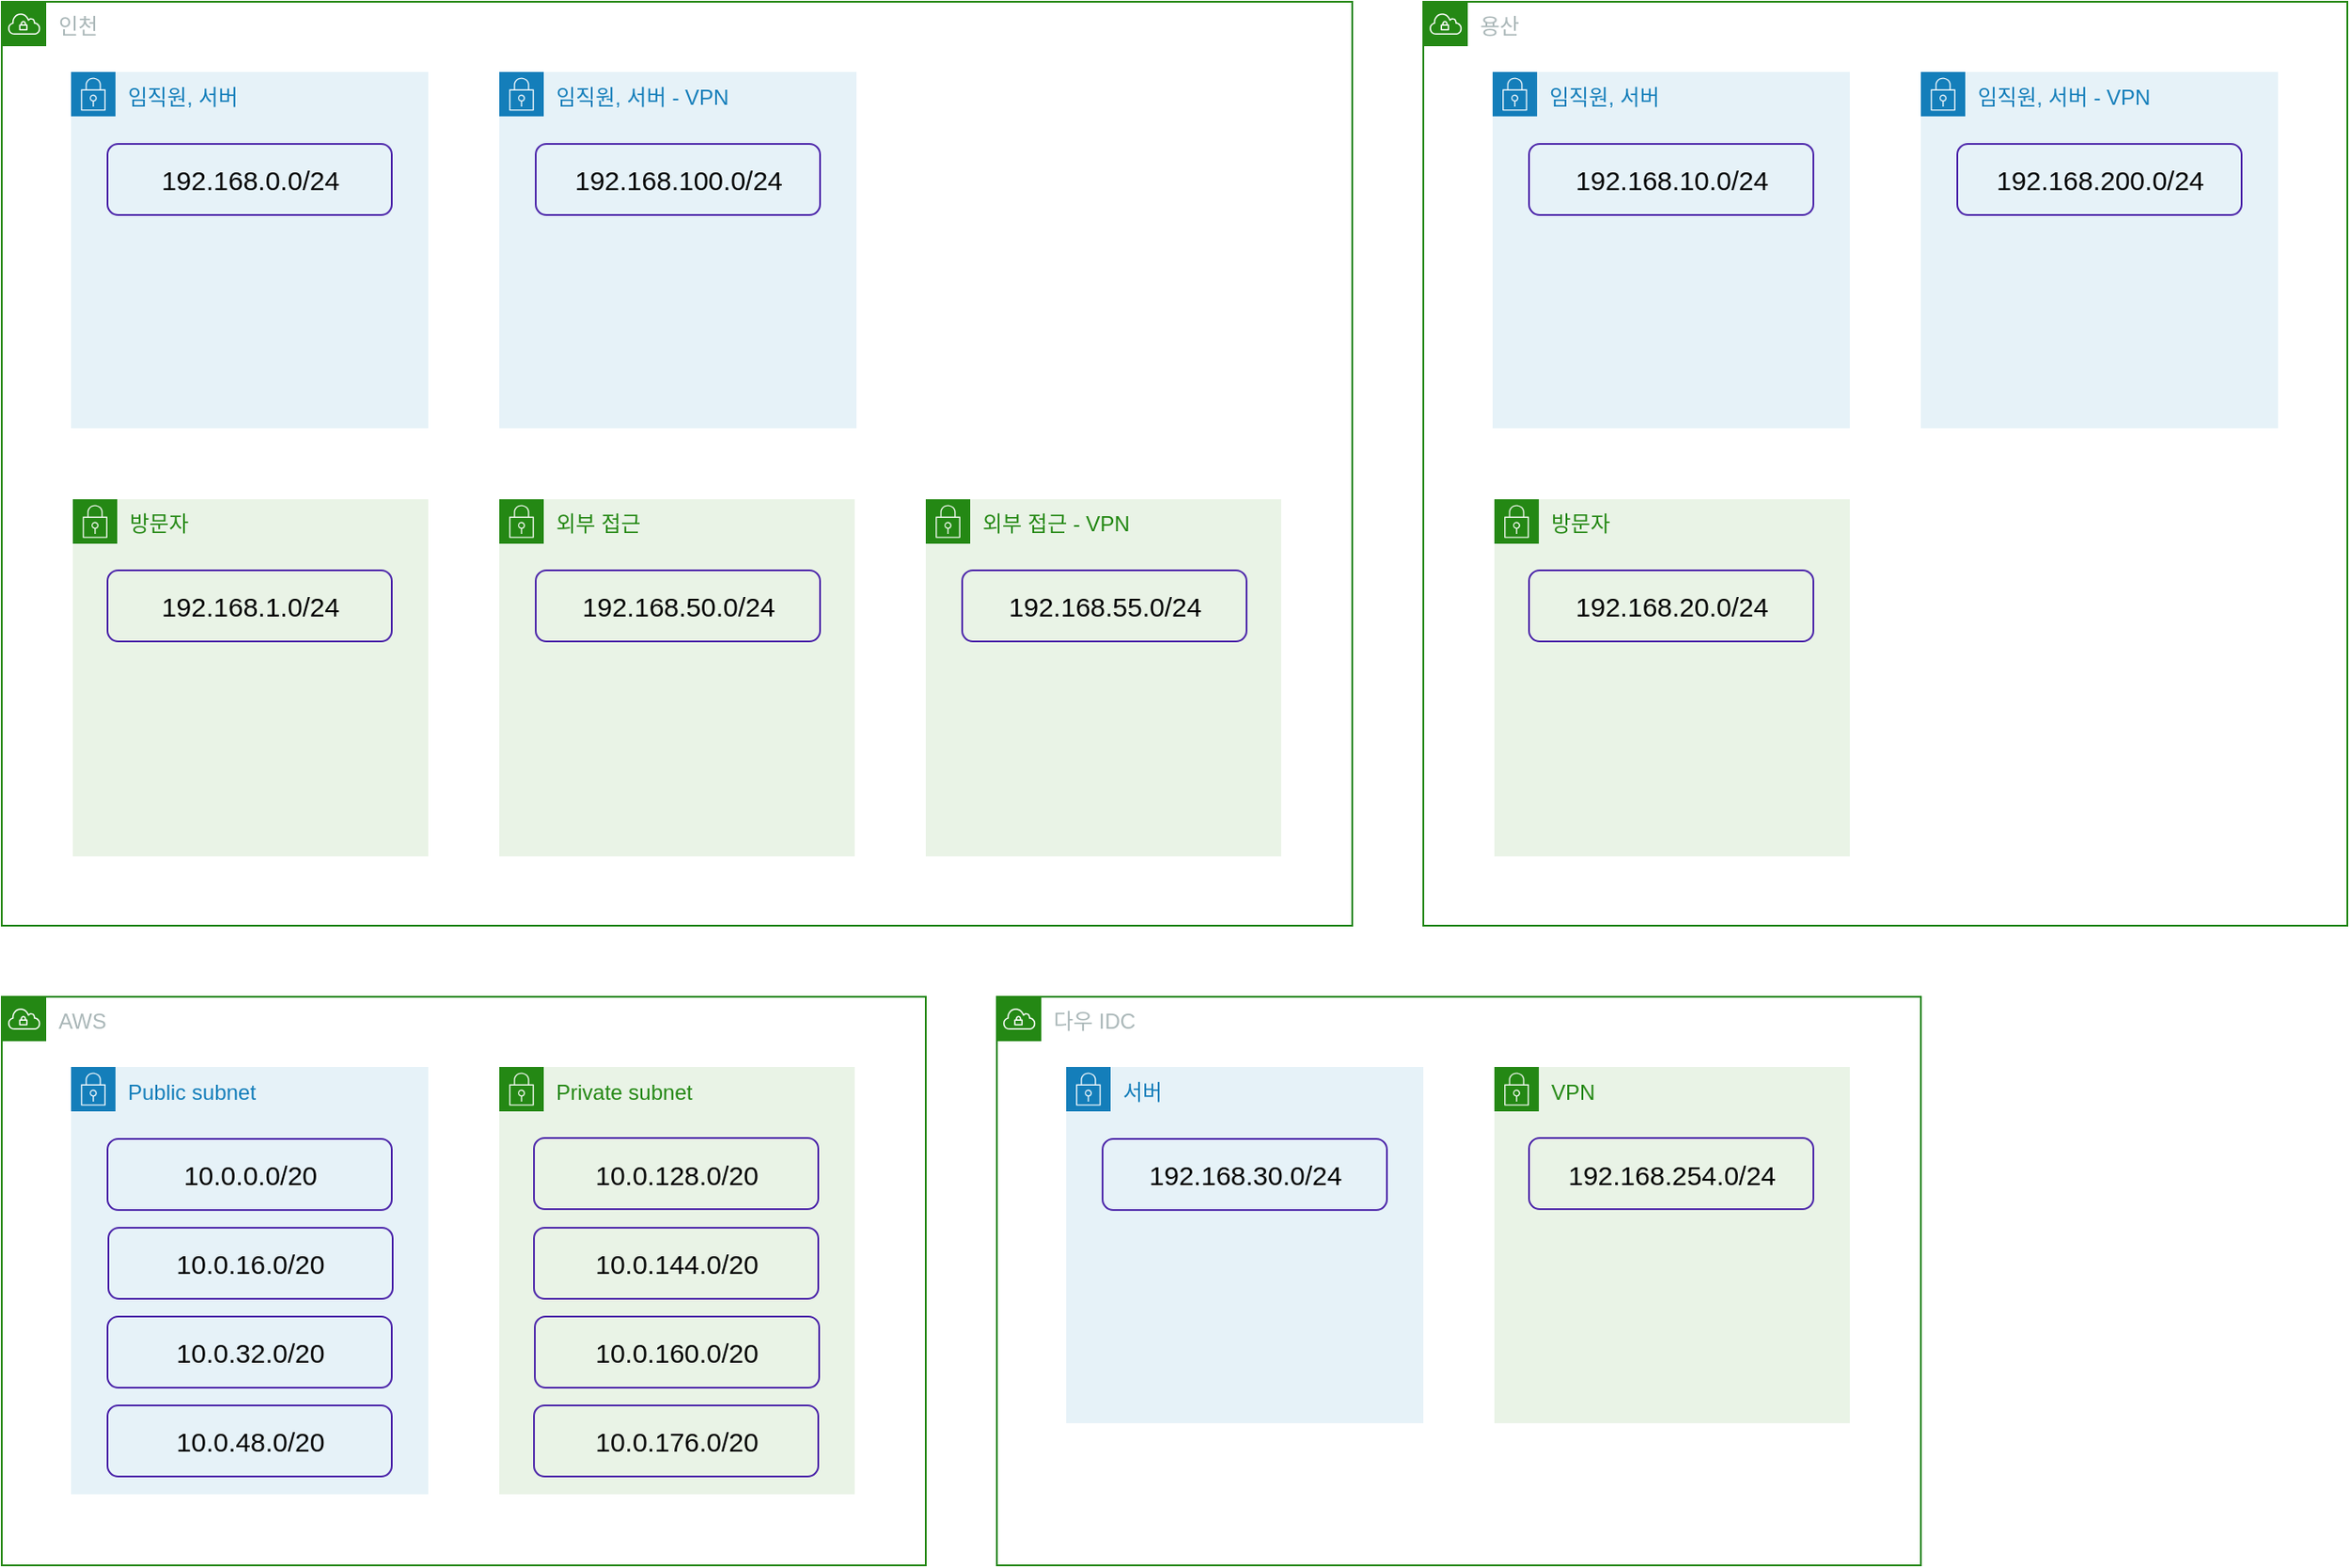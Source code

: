 <mxfile version="20.8.17" type="github" pages="2">
  <diagram id="cSWMKLoGGP4RG6YJdNn4" name="As-Is">
    <mxGraphModel dx="2074" dy="1116" grid="1" gridSize="10" guides="1" tooltips="1" connect="1" arrows="1" fold="1" page="1" pageScale="1" pageWidth="827" pageHeight="1169" math="0" shadow="0">
      <root>
        <mxCell id="0" />
        <mxCell id="1" parent="0" />
        <mxCell id="2uVUvkbUTynAuup2ZZRn-20" value="인천" style="points=[[0,0],[0.25,0],[0.5,0],[0.75,0],[1,0],[1,0.25],[1,0.5],[1,0.75],[1,1],[0.75,1],[0.5,1],[0.25,1],[0,1],[0,0.75],[0,0.5],[0,0.25]];outlineConnect=0;gradientColor=none;html=1;whiteSpace=wrap;fontSize=12;fontStyle=0;container=1;pointerEvents=0;collapsible=0;recursiveResize=0;shape=mxgraph.aws4.group;grIcon=mxgraph.aws4.group_vpc;strokeColor=#248814;fillColor=none;verticalAlign=top;align=left;spacingLeft=30;fontColor=#AAB7B8;dashed=0;rounded=1;shadow=0;glass=0;sketch=0;strokeWidth=1;" parent="1" vertex="1">
          <mxGeometry x="40" y="40" width="760" height="520" as="geometry" />
        </mxCell>
        <mxCell id="2uVUvkbUTynAuup2ZZRn-21" value="임직원, 서버" style="points=[[0,0],[0.25,0],[0.5,0],[0.75,0],[1,0],[1,0.25],[1,0.5],[1,0.75],[1,1],[0.75,1],[0.5,1],[0.25,1],[0,1],[0,0.75],[0,0.5],[0,0.25]];outlineConnect=0;gradientColor=none;html=1;whiteSpace=wrap;fontSize=12;fontStyle=0;container=1;pointerEvents=0;collapsible=0;recursiveResize=0;shape=mxgraph.aws4.group;grIcon=mxgraph.aws4.group_security_group;grStroke=0;strokeColor=#147EBA;fillColor=#E6F2F8;verticalAlign=top;align=left;spacingLeft=30;fontColor=#147EBA;dashed=0;rounded=1;shadow=0;glass=0;sketch=0;strokeWidth=1;" parent="2uVUvkbUTynAuup2ZZRn-20" vertex="1">
          <mxGeometry x="39" y="39.5" width="201" height="200.5" as="geometry" />
        </mxCell>
        <mxCell id="2uVUvkbUTynAuup2ZZRn-7" value="&lt;font style=&quot;font-size: 15px;&quot;&gt;192.168.0.0/24&lt;/font&gt;" style="rounded=1;whiteSpace=wrap;html=1;fillColor=none;strokeWidth=1;strokeColor=#4d27aa;glass=0;shadow=0;" parent="2uVUvkbUTynAuup2ZZRn-21" vertex="1">
          <mxGeometry x="20.5" y="40.5" width="160" height="40" as="geometry" />
        </mxCell>
        <mxCell id="2uVUvkbUTynAuup2ZZRn-23" value="방문자" style="points=[[0,0],[0.25,0],[0.5,0],[0.75,0],[1,0],[1,0.25],[1,0.5],[1,0.75],[1,1],[0.75,1],[0.5,1],[0.25,1],[0,1],[0,0.75],[0,0.5],[0,0.25]];outlineConnect=0;gradientColor=none;html=1;whiteSpace=wrap;fontSize=12;fontStyle=0;container=1;pointerEvents=0;collapsible=0;recursiveResize=0;shape=mxgraph.aws4.group;grIcon=mxgraph.aws4.group_security_group;grStroke=0;strokeColor=#248814;fillColor=#E9F3E6;verticalAlign=top;align=left;spacingLeft=30;fontColor=#248814;dashed=0;rounded=1;shadow=0;glass=0;sketch=0;strokeWidth=1;" parent="2uVUvkbUTynAuup2ZZRn-20" vertex="1">
          <mxGeometry x="40" y="280" width="200" height="201" as="geometry" />
        </mxCell>
        <mxCell id="2uVUvkbUTynAuup2ZZRn-15" value="&lt;font style=&quot;font-size: 15px;&quot;&gt;192.168.1.0/24&lt;/font&gt;" style="rounded=1;whiteSpace=wrap;html=1;fillColor=none;strokeWidth=1;strokeColor=#4d27aa;glass=0;shadow=0;" parent="2uVUvkbUTynAuup2ZZRn-23" vertex="1">
          <mxGeometry x="19.5" y="40" width="160" height="40" as="geometry" />
        </mxCell>
        <mxCell id="2uVUvkbUTynAuup2ZZRn-24" value="외부 접근" style="points=[[0,0],[0.25,0],[0.5,0],[0.75,0],[1,0],[1,0.25],[1,0.5],[1,0.75],[1,1],[0.75,1],[0.5,1],[0.25,1],[0,1],[0,0.75],[0,0.5],[0,0.25]];outlineConnect=0;gradientColor=none;html=1;whiteSpace=wrap;fontSize=12;fontStyle=0;container=1;pointerEvents=0;collapsible=0;recursiveResize=0;shape=mxgraph.aws4.group;grIcon=mxgraph.aws4.group_security_group;grStroke=0;strokeColor=#248814;fillColor=#E9F3E6;verticalAlign=top;align=left;spacingLeft=30;fontColor=#248814;dashed=0;rounded=1;shadow=0;glass=0;sketch=0;strokeWidth=1;" parent="2uVUvkbUTynAuup2ZZRn-20" vertex="1">
          <mxGeometry x="280" y="280" width="200" height="201" as="geometry" />
        </mxCell>
        <mxCell id="2uVUvkbUTynAuup2ZZRn-28" value="&lt;font style=&quot;font-size: 15px;&quot;&gt;192.168.50.0/24&lt;/font&gt;" style="rounded=1;whiteSpace=wrap;html=1;fillColor=none;strokeWidth=1;strokeColor=#4d27aa;glass=0;shadow=0;" parent="2uVUvkbUTynAuup2ZZRn-24" vertex="1">
          <mxGeometry x="20.5" y="40" width="160" height="40" as="geometry" />
        </mxCell>
        <mxCell id="2uVUvkbUTynAuup2ZZRn-26" value="임직원, 서버 - VPN" style="points=[[0,0],[0.25,0],[0.5,0],[0.75,0],[1,0],[1,0.25],[1,0.5],[1,0.75],[1,1],[0.75,1],[0.5,1],[0.25,1],[0,1],[0,0.75],[0,0.5],[0,0.25]];outlineConnect=0;gradientColor=none;html=1;whiteSpace=wrap;fontSize=12;fontStyle=0;container=1;pointerEvents=0;collapsible=0;recursiveResize=0;shape=mxgraph.aws4.group;grIcon=mxgraph.aws4.group_security_group;grStroke=0;strokeColor=#147EBA;fillColor=#E6F2F8;verticalAlign=top;align=left;spacingLeft=30;fontColor=#147EBA;dashed=0;rounded=1;shadow=0;glass=0;sketch=0;strokeWidth=1;" parent="2uVUvkbUTynAuup2ZZRn-20" vertex="1">
          <mxGeometry x="280" y="39.5" width="201" height="200.5" as="geometry" />
        </mxCell>
        <mxCell id="2uVUvkbUTynAuup2ZZRn-27" value="&lt;font style=&quot;font-size: 15px;&quot;&gt;192.168.100.0/24&lt;/font&gt;" style="rounded=1;whiteSpace=wrap;html=1;fillColor=none;strokeWidth=1;strokeColor=#4d27aa;glass=0;shadow=0;" parent="2uVUvkbUTynAuup2ZZRn-26" vertex="1">
          <mxGeometry x="20.5" y="40.5" width="160" height="40" as="geometry" />
        </mxCell>
        <mxCell id="2uVUvkbUTynAuup2ZZRn-30" value="외부 접근 - VPN" style="points=[[0,0],[0.25,0],[0.5,0],[0.75,0],[1,0],[1,0.25],[1,0.5],[1,0.75],[1,1],[0.75,1],[0.5,1],[0.25,1],[0,1],[0,0.75],[0,0.5],[0,0.25]];outlineConnect=0;gradientColor=none;html=1;whiteSpace=wrap;fontSize=12;fontStyle=0;container=1;pointerEvents=0;collapsible=0;recursiveResize=0;shape=mxgraph.aws4.group;grIcon=mxgraph.aws4.group_security_group;grStroke=0;strokeColor=#248814;fillColor=#E9F3E6;verticalAlign=top;align=left;spacingLeft=30;fontColor=#248814;dashed=0;rounded=1;shadow=0;glass=0;sketch=0;strokeWidth=1;" parent="2uVUvkbUTynAuup2ZZRn-20" vertex="1">
          <mxGeometry x="520" y="280" width="200" height="201" as="geometry" />
        </mxCell>
        <mxCell id="2uVUvkbUTynAuup2ZZRn-31" value="&lt;font style=&quot;font-size: 15px;&quot;&gt;192.168.55.0/24&lt;/font&gt;" style="rounded=1;whiteSpace=wrap;html=1;fillColor=none;strokeWidth=1;strokeColor=#4d27aa;glass=0;shadow=0;" parent="2uVUvkbUTynAuup2ZZRn-30" vertex="1">
          <mxGeometry x="20.5" y="40" width="160" height="40" as="geometry" />
        </mxCell>
        <mxCell id="2uVUvkbUTynAuup2ZZRn-32" value="용산" style="points=[[0,0],[0.25,0],[0.5,0],[0.75,0],[1,0],[1,0.25],[1,0.5],[1,0.75],[1,1],[0.75,1],[0.5,1],[0.25,1],[0,1],[0,0.75],[0,0.5],[0,0.25]];outlineConnect=0;gradientColor=none;html=1;whiteSpace=wrap;fontSize=12;fontStyle=0;container=1;pointerEvents=0;collapsible=0;recursiveResize=0;shape=mxgraph.aws4.group;grIcon=mxgraph.aws4.group_vpc;strokeColor=#248814;fillColor=none;verticalAlign=top;align=left;spacingLeft=30;fontColor=#AAB7B8;dashed=0;rounded=1;shadow=0;glass=0;sketch=0;strokeWidth=1;" parent="1" vertex="1">
          <mxGeometry x="840" y="40" width="520" height="520" as="geometry" />
        </mxCell>
        <mxCell id="2uVUvkbUTynAuup2ZZRn-33" value="임직원, 서버" style="points=[[0,0],[0.25,0],[0.5,0],[0.75,0],[1,0],[1,0.25],[1,0.5],[1,0.75],[1,1],[0.75,1],[0.5,1],[0.25,1],[0,1],[0,0.75],[0,0.5],[0,0.25]];outlineConnect=0;gradientColor=none;html=1;whiteSpace=wrap;fontSize=12;fontStyle=0;container=1;pointerEvents=0;collapsible=0;recursiveResize=0;shape=mxgraph.aws4.group;grIcon=mxgraph.aws4.group_security_group;grStroke=0;strokeColor=#147EBA;fillColor=#E6F2F8;verticalAlign=top;align=left;spacingLeft=30;fontColor=#147EBA;dashed=0;rounded=1;shadow=0;glass=0;sketch=0;strokeWidth=1;" parent="2uVUvkbUTynAuup2ZZRn-32" vertex="1">
          <mxGeometry x="39" y="39.5" width="201" height="200.5" as="geometry" />
        </mxCell>
        <mxCell id="2uVUvkbUTynAuup2ZZRn-34" value="&lt;font style=&quot;font-size: 15px;&quot;&gt;192.168.10.0/24&lt;/font&gt;" style="rounded=1;whiteSpace=wrap;html=1;fillColor=none;strokeWidth=1;strokeColor=#4d27aa;glass=0;shadow=0;" parent="2uVUvkbUTynAuup2ZZRn-33" vertex="1">
          <mxGeometry x="20.5" y="40.5" width="160" height="40" as="geometry" />
        </mxCell>
        <mxCell id="2uVUvkbUTynAuup2ZZRn-35" value="방문자" style="points=[[0,0],[0.25,0],[0.5,0],[0.75,0],[1,0],[1,0.25],[1,0.5],[1,0.75],[1,1],[0.75,1],[0.5,1],[0.25,1],[0,1],[0,0.75],[0,0.5],[0,0.25]];outlineConnect=0;gradientColor=none;html=1;whiteSpace=wrap;fontSize=12;fontStyle=0;container=1;pointerEvents=0;collapsible=0;recursiveResize=0;shape=mxgraph.aws4.group;grIcon=mxgraph.aws4.group_security_group;grStroke=0;strokeColor=#248814;fillColor=#E9F3E6;verticalAlign=top;align=left;spacingLeft=30;fontColor=#248814;dashed=0;rounded=1;shadow=0;glass=0;sketch=0;strokeWidth=1;" parent="2uVUvkbUTynAuup2ZZRn-32" vertex="1">
          <mxGeometry x="40" y="280" width="200" height="201" as="geometry" />
        </mxCell>
        <mxCell id="2uVUvkbUTynAuup2ZZRn-36" value="&lt;font style=&quot;font-size: 15px;&quot;&gt;192.168.20.0/24&lt;/font&gt;" style="rounded=1;whiteSpace=wrap;html=1;fillColor=none;strokeWidth=1;strokeColor=#4d27aa;glass=0;shadow=0;" parent="2uVUvkbUTynAuup2ZZRn-35" vertex="1">
          <mxGeometry x="19.5" y="40" width="160" height="40" as="geometry" />
        </mxCell>
        <mxCell id="2uVUvkbUTynAuup2ZZRn-39" value="임직원, 서버 - VPN" style="points=[[0,0],[0.25,0],[0.5,0],[0.75,0],[1,0],[1,0.25],[1,0.5],[1,0.75],[1,1],[0.75,1],[0.5,1],[0.25,1],[0,1],[0,0.75],[0,0.5],[0,0.25]];outlineConnect=0;gradientColor=none;html=1;whiteSpace=wrap;fontSize=12;fontStyle=0;container=1;pointerEvents=0;collapsible=0;recursiveResize=0;shape=mxgraph.aws4.group;grIcon=mxgraph.aws4.group_security_group;grStroke=0;strokeColor=#147EBA;fillColor=#E6F2F8;verticalAlign=top;align=left;spacingLeft=30;fontColor=#147EBA;dashed=0;rounded=1;shadow=0;glass=0;sketch=0;strokeWidth=1;" parent="2uVUvkbUTynAuup2ZZRn-32" vertex="1">
          <mxGeometry x="280" y="39.5" width="201" height="200.5" as="geometry" />
        </mxCell>
        <mxCell id="2uVUvkbUTynAuup2ZZRn-40" value="&lt;font style=&quot;font-size: 15px;&quot;&gt;192.168.200.0/24&lt;/font&gt;" style="rounded=1;whiteSpace=wrap;html=1;fillColor=none;strokeWidth=1;strokeColor=#4d27aa;glass=0;shadow=0;" parent="2uVUvkbUTynAuup2ZZRn-39" vertex="1">
          <mxGeometry x="20.5" y="40.5" width="160" height="40" as="geometry" />
        </mxCell>
        <mxCell id="2uVUvkbUTynAuup2ZZRn-43" value="AWS" style="points=[[0,0],[0.25,0],[0.5,0],[0.75,0],[1,0],[1,0.25],[1,0.5],[1,0.75],[1,1],[0.75,1],[0.5,1],[0.25,1],[0,1],[0,0.75],[0,0.5],[0,0.25]];outlineConnect=0;gradientColor=none;html=1;whiteSpace=wrap;fontSize=12;fontStyle=0;container=1;pointerEvents=0;collapsible=0;recursiveResize=0;shape=mxgraph.aws4.group;grIcon=mxgraph.aws4.group_vpc;strokeColor=#248814;fillColor=none;verticalAlign=top;align=left;spacingLeft=30;fontColor=#AAB7B8;dashed=0;rounded=1;shadow=0;glass=0;sketch=0;strokeWidth=1;" parent="1" vertex="1">
          <mxGeometry x="40" y="600" width="520" height="320" as="geometry" />
        </mxCell>
        <mxCell id="2uVUvkbUTynAuup2ZZRn-44" value="Public subnet" style="points=[[0,0],[0.25,0],[0.5,0],[0.75,0],[1,0],[1,0.25],[1,0.5],[1,0.75],[1,1],[0.75,1],[0.5,1],[0.25,1],[0,1],[0,0.75],[0,0.5],[0,0.25]];outlineConnect=0;gradientColor=none;html=1;whiteSpace=wrap;fontSize=12;fontStyle=0;container=1;pointerEvents=0;collapsible=0;recursiveResize=0;shape=mxgraph.aws4.group;grIcon=mxgraph.aws4.group_security_group;grStroke=0;strokeColor=#147EBA;fillColor=#E6F2F8;verticalAlign=top;align=left;spacingLeft=30;fontColor=#147EBA;dashed=0;rounded=1;shadow=0;glass=0;sketch=0;strokeWidth=1;" parent="2uVUvkbUTynAuup2ZZRn-43" vertex="1">
          <mxGeometry x="39" y="39.5" width="201" height="240.5" as="geometry" />
        </mxCell>
        <mxCell id="2uVUvkbUTynAuup2ZZRn-45" value="&lt;font style=&quot;font-size: 15px;&quot;&gt;10.0.0.0/20&lt;/font&gt;" style="rounded=1;whiteSpace=wrap;html=1;fillColor=none;strokeWidth=1;strokeColor=#4d27aa;glass=0;shadow=0;" parent="2uVUvkbUTynAuup2ZZRn-44" vertex="1">
          <mxGeometry x="20.5" y="40.5" width="160" height="40" as="geometry" />
        </mxCell>
        <mxCell id="2uVUvkbUTynAuup2ZZRn-54" value="&lt;font style=&quot;font-size: 15px;&quot;&gt;10.0.16.0/20&lt;/font&gt;" style="rounded=1;whiteSpace=wrap;html=1;fillColor=none;strokeWidth=1;strokeColor=#4d27aa;glass=0;shadow=0;" parent="2uVUvkbUTynAuup2ZZRn-44" vertex="1">
          <mxGeometry x="21" y="90.5" width="160" height="40" as="geometry" />
        </mxCell>
        <mxCell id="2uVUvkbUTynAuup2ZZRn-55" value="&lt;font style=&quot;font-size: 15px;&quot;&gt;10.0.32.0/20&lt;/font&gt;" style="rounded=1;whiteSpace=wrap;html=1;fillColor=none;strokeWidth=1;strokeColor=#4d27aa;glass=0;shadow=0;" parent="2uVUvkbUTynAuup2ZZRn-44" vertex="1">
          <mxGeometry x="20.5" y="140.5" width="160" height="40" as="geometry" />
        </mxCell>
        <mxCell id="2uVUvkbUTynAuup2ZZRn-46" value="Private subnet" style="points=[[0,0],[0.25,0],[0.5,0],[0.75,0],[1,0],[1,0.25],[1,0.5],[1,0.75],[1,1],[0.75,1],[0.5,1],[0.25,1],[0,1],[0,0.75],[0,0.5],[0,0.25]];outlineConnect=0;gradientColor=none;html=1;whiteSpace=wrap;fontSize=12;fontStyle=0;container=1;pointerEvents=0;collapsible=0;recursiveResize=0;shape=mxgraph.aws4.group;grIcon=mxgraph.aws4.group_security_group;grStroke=0;strokeColor=#248814;fillColor=#E9F3E6;verticalAlign=top;align=left;spacingLeft=30;fontColor=#248814;dashed=0;rounded=1;shadow=0;glass=0;sketch=0;strokeWidth=1;" parent="2uVUvkbUTynAuup2ZZRn-43" vertex="1">
          <mxGeometry x="280" y="39.5" width="200" height="240.5" as="geometry" />
        </mxCell>
        <mxCell id="2uVUvkbUTynAuup2ZZRn-47" value="&lt;font style=&quot;font-size: 15px;&quot;&gt;10.0.128.0/20&lt;/font&gt;" style="rounded=1;whiteSpace=wrap;html=1;fillColor=none;strokeWidth=1;strokeColor=#4d27aa;glass=0;shadow=0;" parent="2uVUvkbUTynAuup2ZZRn-46" vertex="1">
          <mxGeometry x="19.5" y="40" width="160" height="40" as="geometry" />
        </mxCell>
        <mxCell id="2uVUvkbUTynAuup2ZZRn-57" value="&lt;font style=&quot;font-size: 15px;&quot;&gt;10.0.144.0/20&lt;/font&gt;" style="rounded=1;whiteSpace=wrap;html=1;fillColor=none;strokeWidth=1;strokeColor=#4d27aa;glass=0;shadow=0;" parent="2uVUvkbUTynAuup2ZZRn-46" vertex="1">
          <mxGeometry x="19.5" y="90.5" width="160" height="40" as="geometry" />
        </mxCell>
        <mxCell id="2uVUvkbUTynAuup2ZZRn-58" value="&lt;font style=&quot;font-size: 15px;&quot;&gt;10.0.160.0/20&lt;/font&gt;" style="rounded=1;whiteSpace=wrap;html=1;fillColor=none;strokeWidth=1;strokeColor=#4d27aa;glass=0;shadow=0;" parent="2uVUvkbUTynAuup2ZZRn-46" vertex="1">
          <mxGeometry x="20" y="140.5" width="160" height="40" as="geometry" />
        </mxCell>
        <mxCell id="2uVUvkbUTynAuup2ZZRn-59" value="&lt;font style=&quot;font-size: 15px;&quot;&gt;10.0.176.0/20&lt;/font&gt;" style="rounded=1;whiteSpace=wrap;html=1;fillColor=none;strokeWidth=1;strokeColor=#4d27aa;glass=0;shadow=0;" parent="2uVUvkbUTynAuup2ZZRn-46" vertex="1">
          <mxGeometry x="19.5" y="190.5" width="160" height="40" as="geometry" />
        </mxCell>
        <mxCell id="2uVUvkbUTynAuup2ZZRn-56" value="&lt;font style=&quot;font-size: 15px;&quot;&gt;10.0.48.0/20&lt;/font&gt;" style="rounded=1;whiteSpace=wrap;html=1;fillColor=none;strokeWidth=1;strokeColor=#4d27aa;glass=0;shadow=0;" parent="2uVUvkbUTynAuup2ZZRn-43" vertex="1">
          <mxGeometry x="59.5" y="230" width="160" height="40" as="geometry" />
        </mxCell>
        <mxCell id="2uVUvkbUTynAuup2ZZRn-60" value="다우 IDC" style="points=[[0,0],[0.25,0],[0.5,0],[0.75,0],[1,0],[1,0.25],[1,0.5],[1,0.75],[1,1],[0.75,1],[0.5,1],[0.25,1],[0,1],[0,0.75],[0,0.5],[0,0.25]];outlineConnect=0;gradientColor=none;html=1;whiteSpace=wrap;fontSize=12;fontStyle=0;container=1;pointerEvents=0;collapsible=0;recursiveResize=0;shape=mxgraph.aws4.group;grIcon=mxgraph.aws4.group_vpc;strokeColor=#248814;fillColor=none;verticalAlign=top;align=left;spacingLeft=30;fontColor=#AAB7B8;dashed=0;rounded=1;shadow=0;glass=0;sketch=0;strokeWidth=1;" parent="1" vertex="1">
          <mxGeometry x="600" y="600" width="520" height="320" as="geometry" />
        </mxCell>
        <mxCell id="2uVUvkbUTynAuup2ZZRn-61" value="서버" style="points=[[0,0],[0.25,0],[0.5,0],[0.75,0],[1,0],[1,0.25],[1,0.5],[1,0.75],[1,1],[0.75,1],[0.5,1],[0.25,1],[0,1],[0,0.75],[0,0.5],[0,0.25]];outlineConnect=0;gradientColor=none;html=1;whiteSpace=wrap;fontSize=12;fontStyle=0;container=1;pointerEvents=0;collapsible=0;recursiveResize=0;shape=mxgraph.aws4.group;grIcon=mxgraph.aws4.group_security_group;grStroke=0;strokeColor=#147EBA;fillColor=#E6F2F8;verticalAlign=top;align=left;spacingLeft=30;fontColor=#147EBA;dashed=0;rounded=1;shadow=0;glass=0;sketch=0;strokeWidth=1;" parent="2uVUvkbUTynAuup2ZZRn-60" vertex="1">
          <mxGeometry x="39" y="39.5" width="201" height="200.5" as="geometry" />
        </mxCell>
        <mxCell id="2uVUvkbUTynAuup2ZZRn-62" value="&lt;font style=&quot;font-size: 15px;&quot;&gt;192.168.30.0/24&lt;/font&gt;" style="rounded=1;whiteSpace=wrap;html=1;fillColor=none;strokeWidth=1;strokeColor=#4d27aa;glass=0;shadow=0;" parent="2uVUvkbUTynAuup2ZZRn-61" vertex="1">
          <mxGeometry x="20.5" y="40.5" width="160" height="40" as="geometry" />
        </mxCell>
        <mxCell id="2uVUvkbUTynAuup2ZZRn-65" value="VPN" style="points=[[0,0],[0.25,0],[0.5,0],[0.75,0],[1,0],[1,0.25],[1,0.5],[1,0.75],[1,1],[0.75,1],[0.5,1],[0.25,1],[0,1],[0,0.75],[0,0.5],[0,0.25]];outlineConnect=0;gradientColor=none;html=1;whiteSpace=wrap;fontSize=12;fontStyle=0;container=1;pointerEvents=0;collapsible=0;recursiveResize=0;shape=mxgraph.aws4.group;grIcon=mxgraph.aws4.group_security_group;grStroke=0;strokeColor=#248814;fillColor=#E9F3E6;verticalAlign=top;align=left;spacingLeft=30;fontColor=#248814;dashed=0;rounded=1;shadow=0;glass=0;sketch=0;strokeWidth=1;" parent="2uVUvkbUTynAuup2ZZRn-60" vertex="1">
          <mxGeometry x="280" y="39.5" width="200" height="200.5" as="geometry" />
        </mxCell>
        <mxCell id="2uVUvkbUTynAuup2ZZRn-66" value="&lt;font style=&quot;font-size: 15px;&quot;&gt;192.168.254.0/24&lt;/font&gt;" style="rounded=1;whiteSpace=wrap;html=1;fillColor=none;strokeWidth=1;strokeColor=#4d27aa;glass=0;shadow=0;" parent="2uVUvkbUTynAuup2ZZRn-65" vertex="1">
          <mxGeometry x="19.5" y="40" width="160" height="40" as="geometry" />
        </mxCell>
      </root>
    </mxGraphModel>
  </diagram>
  <diagram id="4KtME8uRCzeN-5jXc_AK" name="To-Be">
    <mxGraphModel dx="2074" dy="1116" grid="1" gridSize="10" guides="1" tooltips="1" connect="1" arrows="1" fold="1" page="1" pageScale="1" pageWidth="827" pageHeight="1169" math="0" shadow="0">
      <root>
        <mxCell id="0" />
        <mxCell id="1" parent="0" />
        <mxCell id="NTJq8n4EPSYoU_xXzW_G-1" value="VPN - 사무실존" style="points=[[0,0],[0.25,0],[0.5,0],[0.75,0],[1,0],[1,0.25],[1,0.5],[1,0.75],[1,1],[0.75,1],[0.5,1],[0.25,1],[0,1],[0,0.75],[0,0.5],[0,0.25]];outlineConnect=0;gradientColor=none;html=1;whiteSpace=wrap;fontSize=12;fontStyle=0;container=1;pointerEvents=0;collapsible=0;recursiveResize=0;shape=mxgraph.aws4.group;grIcon=mxgraph.aws4.group_vpc;strokeColor=#248814;fillColor=none;verticalAlign=top;align=left;spacingLeft=30;fontColor=#AAB7B8;dashed=0;rounded=1;shadow=0;glass=0;sketch=0;strokeWidth=1;" parent="1" vertex="1">
          <mxGeometry x="40" y="40" width="1000" height="400" as="geometry" />
        </mxCell>
        <mxCell id="NTJq8n4EPSYoU_xXzW_G-2" value="연구개발부분, 임원" style="points=[[0,0],[0.25,0],[0.5,0],[0.75,0],[1,0],[1,0.25],[1,0.5],[1,0.75],[1,1],[0.75,1],[0.5,1],[0.25,1],[0,1],[0,0.75],[0,0.5],[0,0.25]];outlineConnect=0;gradientColor=none;html=1;whiteSpace=wrap;fontSize=12;fontStyle=0;container=1;pointerEvents=0;collapsible=0;recursiveResize=0;shape=mxgraph.aws4.group;grIcon=mxgraph.aws4.group_security_group;grStroke=0;strokeColor=#147EBA;fillColor=#E6F2F8;verticalAlign=top;align=left;spacingLeft=30;fontColor=#147EBA;dashed=0;rounded=1;shadow=0;glass=0;sketch=0;strokeWidth=1;" parent="NTJq8n4EPSYoU_xXzW_G-1" vertex="1">
          <mxGeometry x="39" y="39.5" width="201" height="120.5" as="geometry" />
        </mxCell>
        <mxCell id="NTJq8n4EPSYoU_xXzW_G-3" value="&lt;font style=&quot;font-size: 15px;&quot;&gt;192.168.1.0/24&lt;/font&gt;" style="rounded=1;whiteSpace=wrap;html=1;fillColor=none;strokeWidth=1;strokeColor=#4d27aa;glass=0;shadow=0;" parent="NTJq8n4EPSYoU_xXzW_G-2" vertex="1">
          <mxGeometry x="20.5" y="41.5" width="160" height="40" as="geometry" />
        </mxCell>
        <mxCell id="NTJq8n4EPSYoU_xXzW_G-8" value="임직원" style="points=[[0,0],[0.25,0],[0.5,0],[0.75,0],[1,0],[1,0.25],[1,0.5],[1,0.75],[1,1],[0.75,1],[0.5,1],[0.25,1],[0,1],[0,0.75],[0,0.5],[0,0.25]];outlineConnect=0;gradientColor=none;html=1;whiteSpace=wrap;fontSize=12;fontStyle=0;container=1;pointerEvents=0;collapsible=0;recursiveResize=0;shape=mxgraph.aws4.group;grIcon=mxgraph.aws4.group_security_group;grStroke=0;strokeColor=#147EBA;fillColor=#E6F2F8;verticalAlign=top;align=left;spacingLeft=30;fontColor=#147EBA;dashed=0;rounded=1;shadow=0;glass=0;sketch=0;strokeWidth=1;" parent="NTJq8n4EPSYoU_xXzW_G-1" vertex="1">
          <mxGeometry x="280" y="39.5" width="201" height="120.5" as="geometry" />
        </mxCell>
        <mxCell id="NTJq8n4EPSYoU_xXzW_G-9" value="&lt;font style=&quot;font-size: 15px;&quot;&gt;192.168.4.0/24&lt;/font&gt;" style="rounded=1;whiteSpace=wrap;html=1;fillColor=none;strokeWidth=1;strokeColor=#4d27aa;glass=0;shadow=0;" parent="NTJq8n4EPSYoU_xXzW_G-8" vertex="1">
          <mxGeometry x="20.5" y="40.5" width="160" height="40" as="geometry" />
        </mxCell>
        <mxCell id="neJseO_to8Oxgh6lxZQH-9" value="VPN" style="points=[[0,0],[0.25,0],[0.5,0],[0.75,0],[1,0],[1,0.25],[1,0.5],[1,0.75],[1,1],[0.75,1],[0.5,1],[0.25,1],[0,1],[0,0.75],[0,0.5],[0,0.25]];outlineConnect=0;gradientColor=none;html=1;whiteSpace=wrap;fontSize=12;fontStyle=0;container=1;pointerEvents=0;collapsible=0;recursiveResize=0;shape=mxgraph.aws4.group;grIcon=mxgraph.aws4.group_security_group;grStroke=0;strokeColor=#147EBA;fillColor=#E6F2F8;verticalAlign=top;align=left;spacingLeft=30;fontColor=#147EBA;dashed=0;rounded=1;shadow=0;glass=0;sketch=0;strokeWidth=1;" parent="NTJq8n4EPSYoU_xXzW_G-1" vertex="1">
          <mxGeometry x="759" y="39.5" width="201" height="160.5" as="geometry" />
        </mxCell>
        <mxCell id="neJseO_to8Oxgh6lxZQH-10" value="&lt;font style=&quot;font-size: 15px;&quot;&gt;192.168.20.0/24&lt;/font&gt;" style="rounded=1;whiteSpace=wrap;html=1;fillColor=none;strokeWidth=1;strokeColor=#4d27aa;glass=0;shadow=0;" parent="neJseO_to8Oxgh6lxZQH-9" vertex="1">
          <mxGeometry x="20.5" y="40.5" width="160" height="40" as="geometry" />
        </mxCell>
        <mxCell id="neJseO_to8Oxgh6lxZQH-13" value="&lt;font style=&quot;font-size: 15px;&quot;&gt;192.168.21.0/24&lt;/font&gt;" style="rounded=1;whiteSpace=wrap;html=1;fillColor=none;strokeWidth=1;strokeColor=#4d27aa;glass=0;shadow=0;" parent="neJseO_to8Oxgh6lxZQH-9" vertex="1">
          <mxGeometry x="20.5" y="90.5" width="160" height="40" as="geometry" />
        </mxCell>
        <mxCell id="LbLBr8xy3YgAkBmWXg0m-4" value="AP&amp;nbsp;- 연구개발부분, 임원" style="points=[[0,0],[0.25,0],[0.5,0],[0.75,0],[1,0],[1,0.25],[1,0.5],[1,0.75],[1,1],[0.75,1],[0.5,1],[0.25,1],[0,1],[0,0.75],[0,0.5],[0,0.25]];outlineConnect=0;gradientColor=none;html=1;whiteSpace=wrap;fontSize=12;fontStyle=0;container=1;pointerEvents=0;collapsible=0;recursiveResize=0;shape=mxgraph.aws4.group;grIcon=mxgraph.aws4.group_security_group;grStroke=0;strokeColor=#147EBA;fillColor=#E6F2F8;verticalAlign=top;align=left;spacingLeft=30;fontColor=#147EBA;dashed=0;rounded=1;shadow=0;glass=0;sketch=0;strokeWidth=1;" vertex="1" parent="NTJq8n4EPSYoU_xXzW_G-1">
          <mxGeometry x="39" y="200" width="201" height="120.5" as="geometry" />
        </mxCell>
        <mxCell id="LbLBr8xy3YgAkBmWXg0m-5" value="&lt;font style=&quot;font-size: 15px;&quot;&gt;192.168.11.0/24&lt;/font&gt;" style="rounded=1;whiteSpace=wrap;html=1;fillColor=none;strokeWidth=1;strokeColor=#4d27aa;glass=0;shadow=0;" vertex="1" parent="LbLBr8xy3YgAkBmWXg0m-4">
          <mxGeometry x="20.5" y="40.5" width="160" height="40" as="geometry" />
        </mxCell>
        <mxCell id="LbLBr8xy3YgAkBmWXg0m-6" value="AP&amp;nbsp;- 임직원" style="points=[[0,0],[0.25,0],[0.5,0],[0.75,0],[1,0],[1,0.25],[1,0.5],[1,0.75],[1,1],[0.75,1],[0.5,1],[0.25,1],[0,1],[0,0.75],[0,0.5],[0,0.25]];outlineConnect=0;gradientColor=none;html=1;whiteSpace=wrap;fontSize=12;fontStyle=0;container=1;pointerEvents=0;collapsible=0;recursiveResize=0;shape=mxgraph.aws4.group;grIcon=mxgraph.aws4.group_security_group;grStroke=0;strokeColor=#147EBA;fillColor=#E6F2F8;verticalAlign=top;align=left;spacingLeft=30;fontColor=#147EBA;dashed=0;rounded=1;shadow=0;glass=0;sketch=0;strokeWidth=1;" vertex="1" parent="NTJq8n4EPSYoU_xXzW_G-1">
          <mxGeometry x="280" y="200" width="201" height="120.5" as="geometry" />
        </mxCell>
        <mxCell id="LbLBr8xy3YgAkBmWXg0m-7" value="&lt;font style=&quot;font-size: 15px;&quot;&gt;192.168.14.0/24&lt;/font&gt;" style="rounded=1;whiteSpace=wrap;html=1;fillColor=none;strokeWidth=1;strokeColor=#4d27aa;glass=0;shadow=0;" vertex="1" parent="LbLBr8xy3YgAkBmWXg0m-6">
          <mxGeometry x="20.5" y="40.5" width="160" height="40" as="geometry" />
        </mxCell>
        <mxCell id="LbLBr8xy3YgAkBmWXg0m-8" value="AP - 게스트" style="points=[[0,0],[0.25,0],[0.5,0],[0.75,0],[1,0],[1,0.25],[1,0.5],[1,0.75],[1,1],[0.75,1],[0.5,1],[0.25,1],[0,1],[0,0.75],[0,0.5],[0,0.25]];outlineConnect=0;gradientColor=none;html=1;whiteSpace=wrap;fontSize=12;fontStyle=0;container=1;pointerEvents=0;collapsible=0;recursiveResize=0;shape=mxgraph.aws4.group;grIcon=mxgraph.aws4.group_security_group;grStroke=0;strokeColor=#147EBA;fillColor=#E6F2F8;verticalAlign=top;align=left;spacingLeft=30;fontColor=#147EBA;dashed=0;rounded=1;shadow=0;glass=0;sketch=0;strokeWidth=1;" vertex="1" parent="NTJq8n4EPSYoU_xXzW_G-1">
          <mxGeometry x="520" y="200" width="201" height="120.5" as="geometry" />
        </mxCell>
        <mxCell id="LbLBr8xy3YgAkBmWXg0m-9" value="&lt;font style=&quot;font-size: 15px;&quot;&gt;192.168.10.0/24&lt;/font&gt;" style="rounded=1;whiteSpace=wrap;html=1;fillColor=none;strokeWidth=1;strokeColor=#4d27aa;glass=0;shadow=0;" vertex="1" parent="LbLBr8xy3YgAkBmWXg0m-8">
          <mxGeometry x="20.5" y="40.5" width="160" height="40" as="geometry" />
        </mxCell>
        <mxCell id="LbLBr8xy3YgAkBmWXg0m-11" value="게스트" style="points=[[0,0],[0.25,0],[0.5,0],[0.75,0],[1,0],[1,0.25],[1,0.5],[1,0.75],[1,1],[0.75,1],[0.5,1],[0.25,1],[0,1],[0,0.75],[0,0.5],[0,0.25]];outlineConnect=0;gradientColor=none;html=1;whiteSpace=wrap;fontSize=12;fontStyle=0;container=1;pointerEvents=0;collapsible=0;recursiveResize=0;shape=mxgraph.aws4.group;grIcon=mxgraph.aws4.group_security_group;grStroke=0;strokeColor=#147EBA;fillColor=#E6F2F8;verticalAlign=top;align=left;spacingLeft=30;fontColor=#147EBA;dashed=0;rounded=1;shadow=0;glass=0;sketch=0;strokeWidth=1;" vertex="1" parent="NTJq8n4EPSYoU_xXzW_G-1">
          <mxGeometry x="520" y="39.5" width="201" height="120.5" as="geometry" />
        </mxCell>
        <mxCell id="LbLBr8xy3YgAkBmWXg0m-12" value="&lt;font style=&quot;font-size: 15px;&quot;&gt;192.168.0.0/24&lt;/font&gt;" style="rounded=1;whiteSpace=wrap;html=1;fillColor=none;strokeWidth=1;strokeColor=#4d27aa;glass=0;shadow=0;" vertex="1" parent="LbLBr8xy3YgAkBmWXg0m-11">
          <mxGeometry x="20.5" y="40.5" width="160" height="40" as="geometry" />
        </mxCell>
        <mxCell id="NTJq8n4EPSYoU_xXzW_G-12" value="VPN - 외부 트레픽존" style="points=[[0,0],[0.25,0],[0.5,0],[0.75,0],[1,0],[1,0.25],[1,0.5],[1,0.75],[1,1],[0.75,1],[0.5,1],[0.25,1],[0,1],[0,0.75],[0,0.5],[0,0.25]];outlineConnect=0;gradientColor=none;html=1;whiteSpace=wrap;fontSize=12;fontStyle=0;container=1;pointerEvents=0;collapsible=0;recursiveResize=0;shape=mxgraph.aws4.group;grIcon=mxgraph.aws4.group_vpc;strokeColor=#248814;fillColor=none;verticalAlign=top;align=left;spacingLeft=30;fontColor=#AAB7B8;dashed=0;rounded=1;shadow=0;glass=0;sketch=0;strokeWidth=1;" parent="1" vertex="1">
          <mxGeometry x="1080" y="40" width="280" height="360" as="geometry" />
        </mxCell>
        <mxCell id="NTJq8n4EPSYoU_xXzW_G-13" value="데모" style="points=[[0,0],[0.25,0],[0.5,0],[0.75,0],[1,0],[1,0.25],[1,0.5],[1,0.75],[1,1],[0.75,1],[0.5,1],[0.25,1],[0,1],[0,0.75],[0,0.5],[0,0.25]];outlineConnect=0;gradientColor=none;html=1;whiteSpace=wrap;fontSize=12;fontStyle=0;container=1;pointerEvents=0;collapsible=0;recursiveResize=0;shape=mxgraph.aws4.group;grIcon=mxgraph.aws4.group_security_group;grStroke=0;strokeColor=#147EBA;fillColor=#E6F2F8;verticalAlign=top;align=left;spacingLeft=30;fontColor=#147EBA;dashed=0;rounded=1;shadow=0;glass=0;sketch=0;strokeWidth=1;" parent="NTJq8n4EPSYoU_xXzW_G-12" vertex="1">
          <mxGeometry x="39" y="39.5" width="201" height="120.5" as="geometry" />
        </mxCell>
        <mxCell id="NTJq8n4EPSYoU_xXzW_G-14" value="&lt;font style=&quot;font-size: 15px;&quot;&gt;192.168.50.0/24&lt;/font&gt;" style="rounded=1;whiteSpace=wrap;html=1;fillColor=none;strokeWidth=1;strokeColor=#4d27aa;glass=0;shadow=0;" parent="NTJq8n4EPSYoU_xXzW_G-13" vertex="1">
          <mxGeometry x="20.5" y="40.5" width="160" height="40" as="geometry" />
        </mxCell>
        <mxCell id="LbLBr8xy3YgAkBmWXg0m-1" value="VPN" style="points=[[0,0],[0.25,0],[0.5,0],[0.75,0],[1,0],[1,0.25],[1,0.5],[1,0.75],[1,1],[0.75,1],[0.5,1],[0.25,1],[0,1],[0,0.75],[0,0.5],[0,0.25]];outlineConnect=0;gradientColor=none;html=1;whiteSpace=wrap;fontSize=12;fontStyle=0;container=1;pointerEvents=0;collapsible=0;recursiveResize=0;shape=mxgraph.aws4.group;grIcon=mxgraph.aws4.group_security_group;grStroke=0;strokeColor=#147EBA;fillColor=#E6F2F8;verticalAlign=top;align=left;spacingLeft=30;fontColor=#147EBA;dashed=0;rounded=1;shadow=0;glass=0;sketch=0;strokeWidth=1;" vertex="1" parent="NTJq8n4EPSYoU_xXzW_G-12">
          <mxGeometry x="40" y="199.5" width="201" height="120.5" as="geometry" />
        </mxCell>
        <mxCell id="LbLBr8xy3YgAkBmWXg0m-2" value="&lt;font style=&quot;font-size: 15px;&quot;&gt;192.168.59.0/24&lt;/font&gt;" style="rounded=1;whiteSpace=wrap;html=1;fillColor=none;strokeWidth=1;strokeColor=#4d27aa;glass=0;shadow=0;" vertex="1" parent="LbLBr8xy3YgAkBmWXg0m-1">
          <mxGeometry x="20.5" y="40.5" width="160" height="40" as="geometry" />
        </mxCell>
        <mxCell id="NTJq8n4EPSYoU_xXzW_G-19" value="AWS존" style="points=[[0,0],[0.25,0],[0.5,0],[0.75,0],[1,0],[1,0.25],[1,0.5],[1,0.75],[1,1],[0.75,1],[0.5,1],[0.25,1],[0,1],[0,0.75],[0,0.5],[0,0.25]];outlineConnect=0;gradientColor=none;html=1;whiteSpace=wrap;fontSize=12;fontStyle=0;container=1;pointerEvents=0;collapsible=0;recursiveResize=0;shape=mxgraph.aws4.group;grIcon=mxgraph.aws4.group_vpc;strokeColor=#248814;fillColor=none;verticalAlign=top;align=left;spacingLeft=30;fontColor=#AAB7B8;dashed=0;rounded=1;shadow=0;glass=0;sketch=0;strokeWidth=1;" parent="1" vertex="1">
          <mxGeometry x="600" y="480" width="520" height="320" as="geometry" />
        </mxCell>
        <mxCell id="NTJq8n4EPSYoU_xXzW_G-20" value="Public subnet" style="points=[[0,0],[0.25,0],[0.5,0],[0.75,0],[1,0],[1,0.25],[1,0.5],[1,0.75],[1,1],[0.75,1],[0.5,1],[0.25,1],[0,1],[0,0.75],[0,0.5],[0,0.25]];outlineConnect=0;gradientColor=none;html=1;whiteSpace=wrap;fontSize=12;fontStyle=0;container=1;pointerEvents=0;collapsible=0;recursiveResize=0;shape=mxgraph.aws4.group;grIcon=mxgraph.aws4.group_security_group;grStroke=0;strokeColor=#147EBA;fillColor=#E6F2F8;verticalAlign=top;align=left;spacingLeft=30;fontColor=#147EBA;dashed=0;rounded=1;shadow=0;glass=0;sketch=0;strokeWidth=1;" parent="NTJq8n4EPSYoU_xXzW_G-19" vertex="1">
          <mxGeometry x="39" y="39.5" width="201" height="240.5" as="geometry" />
        </mxCell>
        <mxCell id="NTJq8n4EPSYoU_xXzW_G-21" value="&lt;font style=&quot;font-size: 15px;&quot;&gt;10.0.0.0/20&lt;/font&gt;" style="rounded=1;whiteSpace=wrap;html=1;fillColor=none;strokeWidth=1;strokeColor=#4d27aa;glass=0;shadow=0;" parent="NTJq8n4EPSYoU_xXzW_G-20" vertex="1">
          <mxGeometry x="20.5" y="40.5" width="160" height="40" as="geometry" />
        </mxCell>
        <mxCell id="NTJq8n4EPSYoU_xXzW_G-22" value="&lt;font style=&quot;font-size: 15px;&quot;&gt;10.0.16.0/20&lt;/font&gt;" style="rounded=1;whiteSpace=wrap;html=1;fillColor=none;strokeWidth=1;strokeColor=#4d27aa;glass=0;shadow=0;" parent="NTJq8n4EPSYoU_xXzW_G-20" vertex="1">
          <mxGeometry x="21" y="90.5" width="160" height="40" as="geometry" />
        </mxCell>
        <mxCell id="NTJq8n4EPSYoU_xXzW_G-23" value="&lt;font style=&quot;font-size: 15px;&quot;&gt;10.0.32.0/20&lt;/font&gt;" style="rounded=1;whiteSpace=wrap;html=1;fillColor=none;strokeWidth=1;strokeColor=#4d27aa;glass=0;shadow=0;" parent="NTJq8n4EPSYoU_xXzW_G-20" vertex="1">
          <mxGeometry x="20.5" y="140.5" width="160" height="40" as="geometry" />
        </mxCell>
        <mxCell id="NTJq8n4EPSYoU_xXzW_G-29" value="&lt;font style=&quot;font-size: 15px;&quot;&gt;10.0.48.0/20&lt;/font&gt;" style="rounded=1;whiteSpace=wrap;html=1;fillColor=none;strokeWidth=1;strokeColor=#4d27aa;glass=0;shadow=0;" parent="NTJq8n4EPSYoU_xXzW_G-20" vertex="1">
          <mxGeometry x="20.5" y="190.5" width="160" height="40" as="geometry" />
        </mxCell>
        <mxCell id="NTJq8n4EPSYoU_xXzW_G-24" value="Private subnet" style="points=[[0,0],[0.25,0],[0.5,0],[0.75,0],[1,0],[1,0.25],[1,0.5],[1,0.75],[1,1],[0.75,1],[0.5,1],[0.25,1],[0,1],[0,0.75],[0,0.5],[0,0.25]];outlineConnect=0;gradientColor=none;html=1;whiteSpace=wrap;fontSize=12;fontStyle=0;container=1;pointerEvents=0;collapsible=0;recursiveResize=0;shape=mxgraph.aws4.group;grIcon=mxgraph.aws4.group_security_group;grStroke=0;strokeColor=#248814;fillColor=#E9F3E6;verticalAlign=top;align=left;spacingLeft=30;fontColor=#248814;dashed=0;rounded=1;shadow=0;glass=0;sketch=0;strokeWidth=1;" parent="NTJq8n4EPSYoU_xXzW_G-19" vertex="1">
          <mxGeometry x="280" y="39.5" width="200" height="240.5" as="geometry" />
        </mxCell>
        <mxCell id="NTJq8n4EPSYoU_xXzW_G-25" value="&lt;font style=&quot;font-size: 15px;&quot;&gt;10.0.128.0/20&lt;/font&gt;" style="rounded=1;whiteSpace=wrap;html=1;fillColor=none;strokeWidth=1;strokeColor=#4d27aa;glass=0;shadow=0;" parent="NTJq8n4EPSYoU_xXzW_G-24" vertex="1">
          <mxGeometry x="19.5" y="40" width="160" height="40" as="geometry" />
        </mxCell>
        <mxCell id="NTJq8n4EPSYoU_xXzW_G-26" value="&lt;font style=&quot;font-size: 15px;&quot;&gt;10.0.144.0/20&lt;/font&gt;" style="rounded=1;whiteSpace=wrap;html=1;fillColor=none;strokeWidth=1;strokeColor=#4d27aa;glass=0;shadow=0;" parent="NTJq8n4EPSYoU_xXzW_G-24" vertex="1">
          <mxGeometry x="19.5" y="90.5" width="160" height="40" as="geometry" />
        </mxCell>
        <mxCell id="NTJq8n4EPSYoU_xXzW_G-27" value="&lt;font style=&quot;font-size: 15px;&quot;&gt;10.0.160.0/20&lt;/font&gt;" style="rounded=1;whiteSpace=wrap;html=1;fillColor=none;strokeWidth=1;strokeColor=#4d27aa;glass=0;shadow=0;" parent="NTJq8n4EPSYoU_xXzW_G-24" vertex="1">
          <mxGeometry x="20" y="140.5" width="160" height="40" as="geometry" />
        </mxCell>
        <mxCell id="NTJq8n4EPSYoU_xXzW_G-28" value="&lt;font style=&quot;font-size: 15px;&quot;&gt;10.0.176.0/20&lt;/font&gt;" style="rounded=1;whiteSpace=wrap;html=1;fillColor=none;strokeWidth=1;strokeColor=#4d27aa;glass=0;shadow=0;" parent="NTJq8n4EPSYoU_xXzW_G-24" vertex="1">
          <mxGeometry x="19.5" y="190.5" width="160" height="40" as="geometry" />
        </mxCell>
        <mxCell id="NTJq8n4EPSYoU_xXzW_G-30" value="다우 IDC" style="points=[[0,0],[0.25,0],[0.5,0],[0.75,0],[1,0],[1,0.25],[1,0.5],[1,0.75],[1,1],[0.75,1],[0.5,1],[0.25,1],[0,1],[0,0.75],[0,0.5],[0,0.25]];outlineConnect=0;gradientColor=none;html=1;whiteSpace=wrap;fontSize=12;fontStyle=0;container=1;pointerEvents=0;collapsible=0;recursiveResize=0;shape=mxgraph.aws4.group;grIcon=mxgraph.aws4.group_vpc;strokeColor=#248814;fillColor=none;verticalAlign=top;align=left;spacingLeft=30;fontColor=#AAB7B8;dashed=0;rounded=1;shadow=0;glass=0;sketch=0;strokeWidth=1;" parent="1" vertex="1">
          <mxGeometry x="1400" y="40" width="280" height="200" as="geometry" />
        </mxCell>
        <mxCell id="NTJq8n4EPSYoU_xXzW_G-31" value="서버" style="points=[[0,0],[0.25,0],[0.5,0],[0.75,0],[1,0],[1,0.25],[1,0.5],[1,0.75],[1,1],[0.75,1],[0.5,1],[0.25,1],[0,1],[0,0.75],[0,0.5],[0,0.25]];outlineConnect=0;gradientColor=none;html=1;whiteSpace=wrap;fontSize=12;fontStyle=0;container=1;pointerEvents=0;collapsible=0;recursiveResize=0;shape=mxgraph.aws4.group;grIcon=mxgraph.aws4.group_security_group;grStroke=0;strokeColor=#147EBA;fillColor=#E6F2F8;verticalAlign=top;align=left;spacingLeft=30;fontColor=#147EBA;dashed=0;rounded=1;shadow=0;glass=0;sketch=0;strokeWidth=1;" parent="NTJq8n4EPSYoU_xXzW_G-30" vertex="1">
          <mxGeometry x="39" y="39.5" width="201" height="120.5" as="geometry" />
        </mxCell>
        <mxCell id="NTJq8n4EPSYoU_xXzW_G-32" value="&lt;font style=&quot;font-size: 15px;&quot;&gt;192.168.60.0/24&lt;/font&gt;" style="rounded=1;whiteSpace=wrap;html=1;fillColor=none;strokeWidth=1;strokeColor=#4d27aa;glass=0;shadow=0;" parent="NTJq8n4EPSYoU_xXzW_G-31" vertex="1">
          <mxGeometry x="20.5" y="40.5" width="160" height="40" as="geometry" />
        </mxCell>
        <mxCell id="neJseO_to8Oxgh6lxZQH-15" value="VPN - 서버존" style="points=[[0,0],[0.25,0],[0.5,0],[0.75,0],[1,0],[1,0.25],[1,0.5],[1,0.75],[1,1],[0.75,1],[0.5,1],[0.25,1],[0,1],[0,0.75],[0,0.5],[0,0.25]];outlineConnect=0;gradientColor=none;html=1;whiteSpace=wrap;fontSize=12;fontStyle=0;container=1;pointerEvents=0;collapsible=0;recursiveResize=0;shape=mxgraph.aws4.group;grIcon=mxgraph.aws4.group_vpc;strokeColor=#248814;fillColor=none;verticalAlign=top;align=left;spacingLeft=30;fontColor=#AAB7B8;dashed=0;rounded=1;shadow=0;glass=0;sketch=0;strokeWidth=1;" parent="1" vertex="1">
          <mxGeometry x="40" y="480" width="520" height="280" as="geometry" />
        </mxCell>
        <mxCell id="neJseO_to8Oxgh6lxZQH-28" value="개발 서버" style="points=[[0,0],[0.25,0],[0.5,0],[0.75,0],[1,0],[1,0.25],[1,0.5],[1,0.75],[1,1],[0.75,1],[0.5,1],[0.25,1],[0,1],[0,0.75],[0,0.5],[0,0.25]];outlineConnect=0;gradientColor=none;html=1;whiteSpace=wrap;fontSize=12;fontStyle=0;container=1;pointerEvents=0;collapsible=0;recursiveResize=0;shape=mxgraph.aws4.group;grIcon=mxgraph.aws4.group_security_group;grStroke=0;strokeColor=#147EBA;fillColor=#E6F2F8;verticalAlign=top;align=left;spacingLeft=30;fontColor=#147EBA;dashed=0;rounded=1;shadow=0;glass=0;sketch=0;strokeWidth=1;" parent="neJseO_to8Oxgh6lxZQH-15" vertex="1">
          <mxGeometry x="39.5" y="40" width="201" height="120" as="geometry" />
        </mxCell>
        <mxCell id="neJseO_to8Oxgh6lxZQH-29" value="&lt;font style=&quot;font-size: 15px;&quot;&gt;192.168.30.0/24&lt;/font&gt;" style="rounded=1;whiteSpace=wrap;html=1;fillColor=none;strokeWidth=1;strokeColor=#4d27aa;glass=0;shadow=0;" parent="neJseO_to8Oxgh6lxZQH-28" vertex="1">
          <mxGeometry x="20.5" y="40.5" width="160" height="40" as="geometry" />
        </mxCell>
        <mxCell id="neJseO_to8Oxgh6lxZQH-34" value="유틸 서버" style="points=[[0,0],[0.25,0],[0.5,0],[0.75,0],[1,0],[1,0.25],[1,0.5],[1,0.75],[1,1],[0.75,1],[0.5,1],[0.25,1],[0,1],[0,0.75],[0,0.5],[0,0.25]];outlineConnect=0;gradientColor=none;html=1;whiteSpace=wrap;fontSize=12;fontStyle=0;container=1;pointerEvents=0;collapsible=0;recursiveResize=0;shape=mxgraph.aws4.group;grIcon=mxgraph.aws4.group_security_group;grStroke=0;strokeColor=#147EBA;fillColor=#E6F2F8;verticalAlign=top;align=left;spacingLeft=30;fontColor=#147EBA;dashed=0;rounded=1;shadow=0;glass=0;sketch=0;strokeWidth=1;" parent="neJseO_to8Oxgh6lxZQH-15" vertex="1">
          <mxGeometry x="280" y="40.5" width="201" height="119.5" as="geometry" />
        </mxCell>
        <mxCell id="neJseO_to8Oxgh6lxZQH-35" value="&lt;font style=&quot;font-size: 15px;&quot;&gt;192.168.40.0/24&lt;/font&gt;" style="rounded=1;whiteSpace=wrap;html=1;fillColor=none;strokeWidth=1;strokeColor=#4d27aa;glass=0;shadow=0;" parent="neJseO_to8Oxgh6lxZQH-34" vertex="1">
          <mxGeometry x="20.5" y="40.5" width="160" height="40" as="geometry" />
        </mxCell>
        <mxCell id="neJseO_to8Oxgh6lxZQH-43" style="edgeStyle=orthogonalEdgeStyle;rounded=0;orthogonalLoop=1;jettySize=auto;html=1;exitX=0.5;exitY=1;exitDx=0;exitDy=0;fontSize=15;" parent="1" source="NTJq8n4EPSYoU_xXzW_G-30" target="NTJq8n4EPSYoU_xXzW_G-30" edge="1">
          <mxGeometry relative="1" as="geometry" />
        </mxCell>
      </root>
    </mxGraphModel>
  </diagram>
</mxfile>
